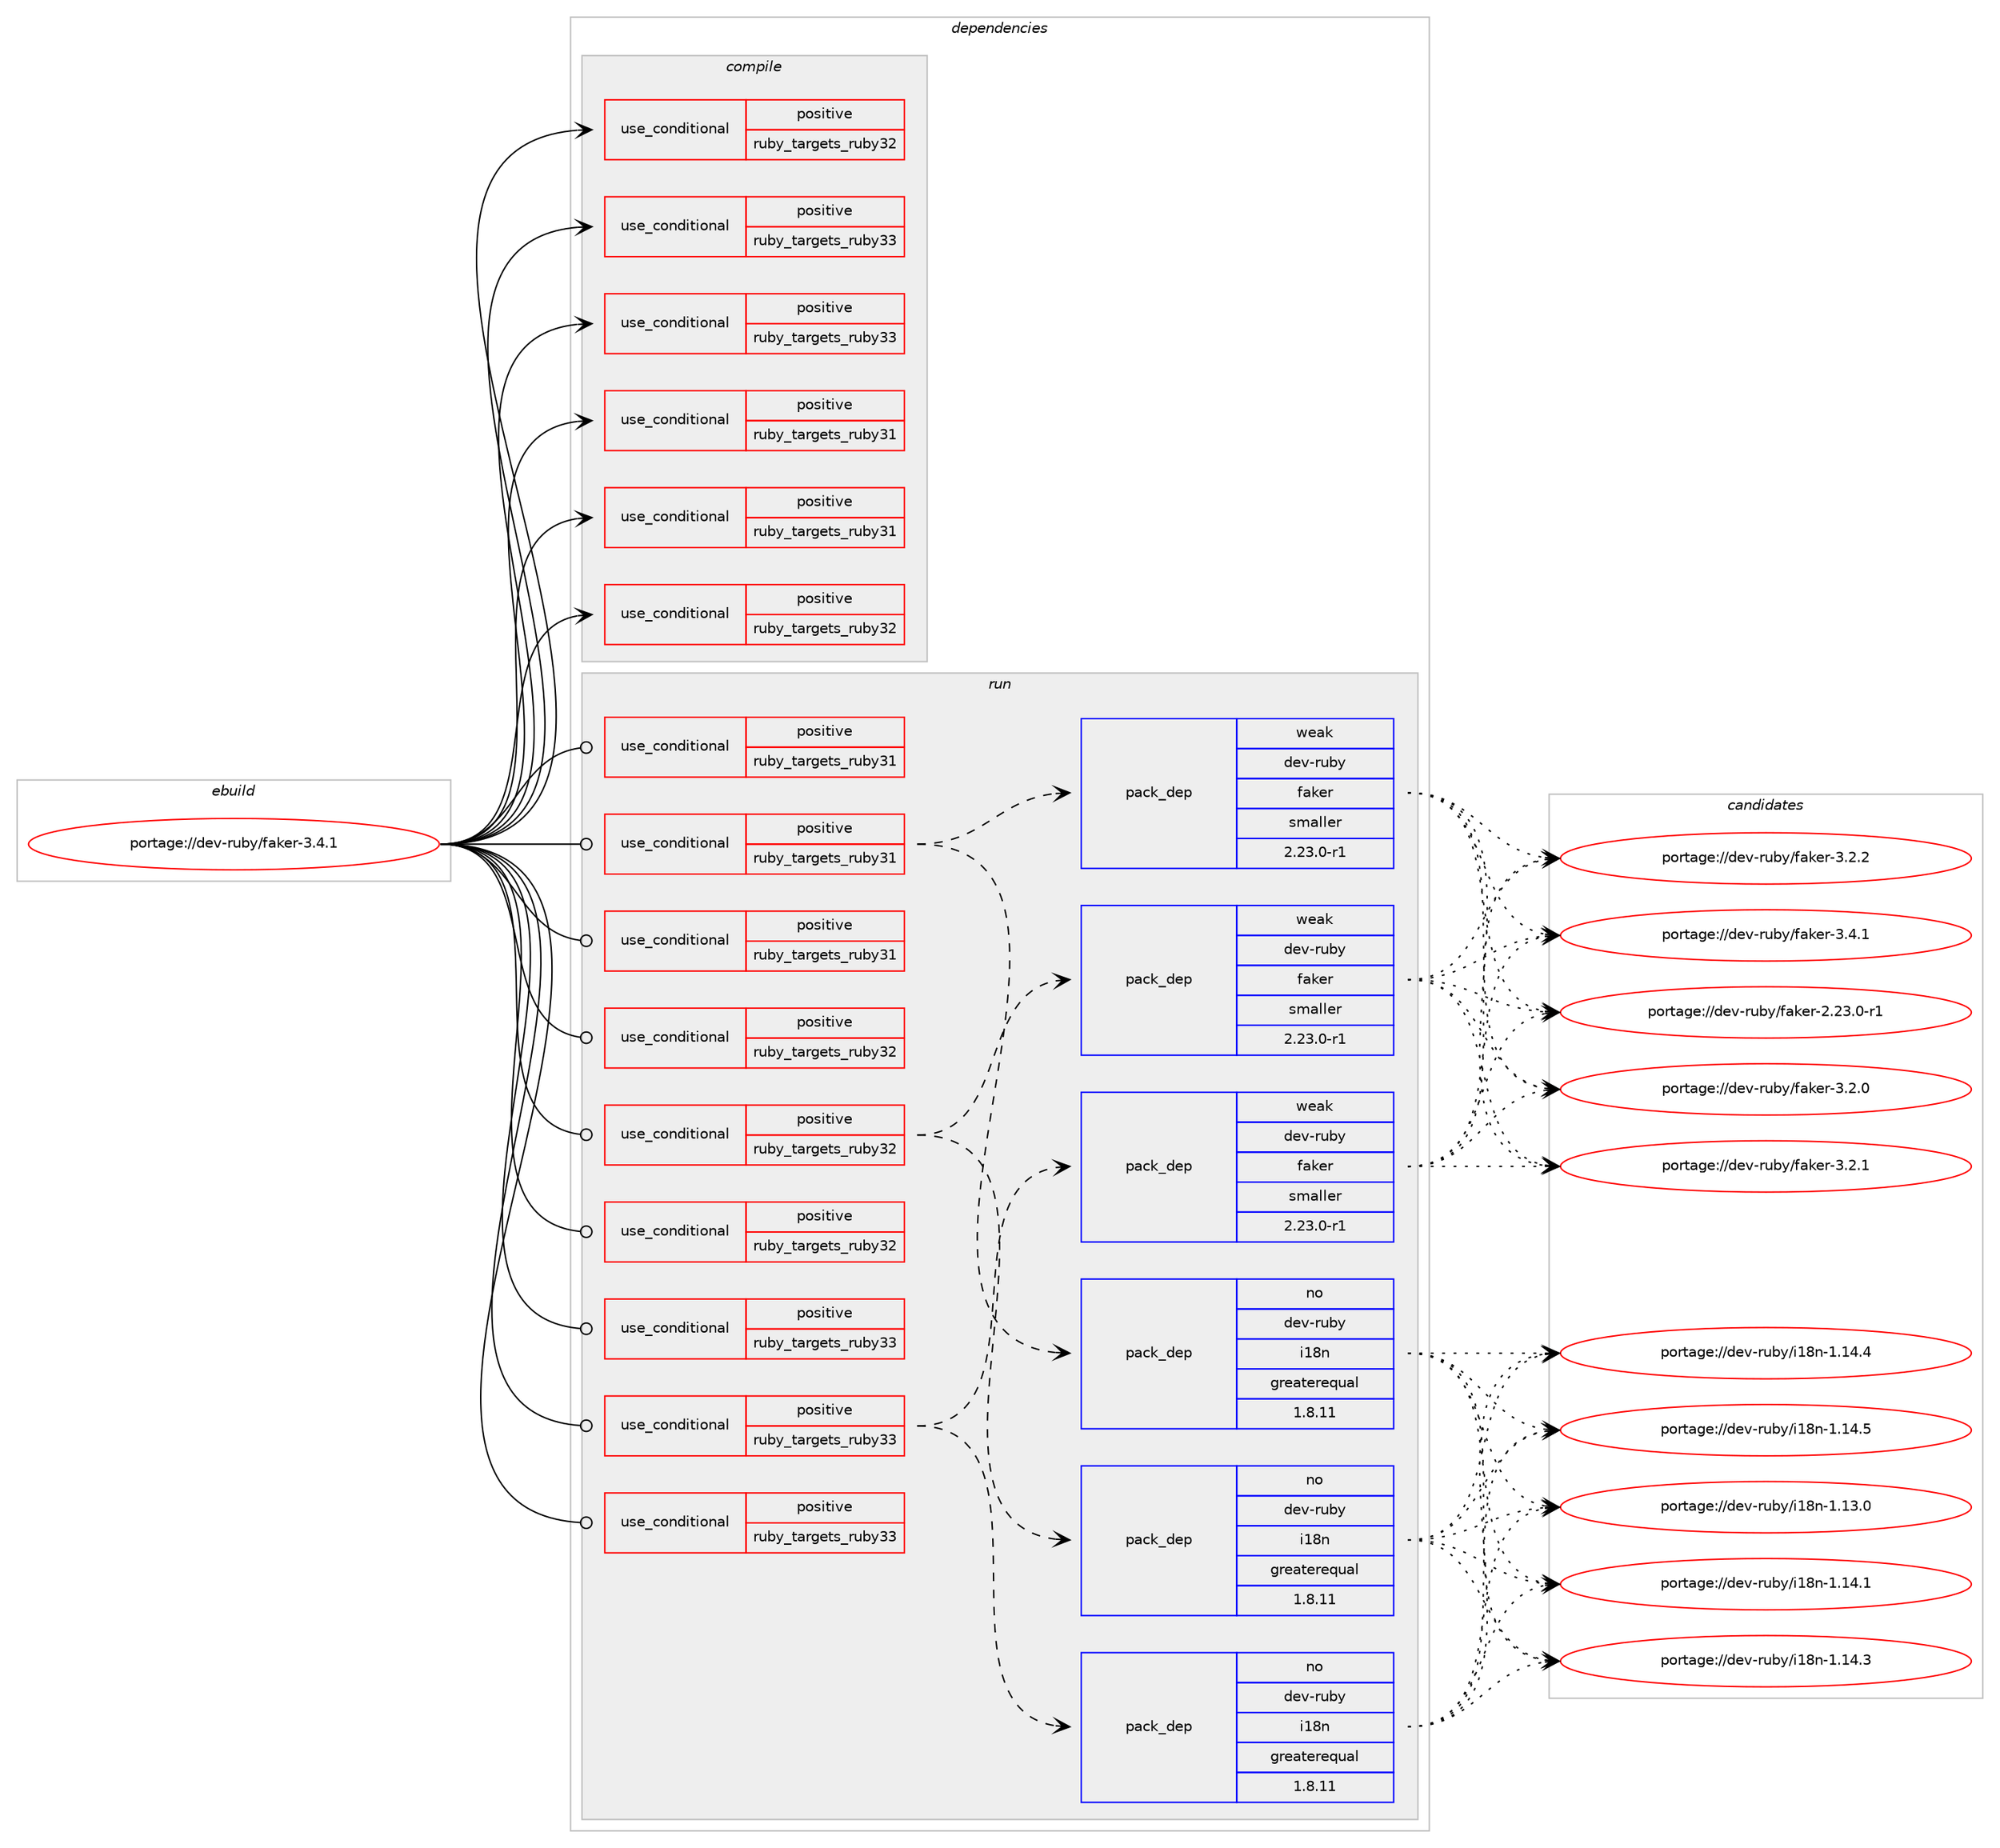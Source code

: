 digraph prolog {

# *************
# Graph options
# *************

newrank=true;
concentrate=true;
compound=true;
graph [rankdir=LR,fontname=Helvetica,fontsize=10,ranksep=1.5];#, ranksep=2.5, nodesep=0.2];
edge  [arrowhead=vee];
node  [fontname=Helvetica,fontsize=10];

# **********
# The ebuild
# **********

subgraph cluster_leftcol {
color=gray;
rank=same;
label=<<i>ebuild</i>>;
id [label="portage://dev-ruby/faker-3.4.1", color=red, width=4, href="../dev-ruby/faker-3.4.1.svg"];
}

# ****************
# The dependencies
# ****************

subgraph cluster_midcol {
color=gray;
label=<<i>dependencies</i>>;
subgraph cluster_compile {
fillcolor="#eeeeee";
style=filled;
label=<<i>compile</i>>;
subgraph cond46286 {
dependency93398 [label=<<TABLE BORDER="0" CELLBORDER="1" CELLSPACING="0" CELLPADDING="4"><TR><TD ROWSPAN="3" CELLPADDING="10">use_conditional</TD></TR><TR><TD>positive</TD></TR><TR><TD>ruby_targets_ruby31</TD></TR></TABLE>>, shape=none, color=red];
# *** BEGIN UNKNOWN DEPENDENCY TYPE (TODO) ***
# dependency93398 -> package_dependency(portage://dev-ruby/faker-3.4.1,install,no,dev-lang,ruby,none,[,,],[slot(3.1)],[])
# *** END UNKNOWN DEPENDENCY TYPE (TODO) ***

}
id:e -> dependency93398:w [weight=20,style="solid",arrowhead="vee"];
subgraph cond46287 {
dependency93399 [label=<<TABLE BORDER="0" CELLBORDER="1" CELLSPACING="0" CELLPADDING="4"><TR><TD ROWSPAN="3" CELLPADDING="10">use_conditional</TD></TR><TR><TD>positive</TD></TR><TR><TD>ruby_targets_ruby31</TD></TR></TABLE>>, shape=none, color=red];
# *** BEGIN UNKNOWN DEPENDENCY TYPE (TODO) ***
# dependency93399 -> package_dependency(portage://dev-ruby/faker-3.4.1,install,no,virtual,rubygems,none,[,,],[],[use(enable(ruby_targets_ruby31),negative)])
# *** END UNKNOWN DEPENDENCY TYPE (TODO) ***

}
id:e -> dependency93399:w [weight=20,style="solid",arrowhead="vee"];
subgraph cond46288 {
dependency93400 [label=<<TABLE BORDER="0" CELLBORDER="1" CELLSPACING="0" CELLPADDING="4"><TR><TD ROWSPAN="3" CELLPADDING="10">use_conditional</TD></TR><TR><TD>positive</TD></TR><TR><TD>ruby_targets_ruby32</TD></TR></TABLE>>, shape=none, color=red];
# *** BEGIN UNKNOWN DEPENDENCY TYPE (TODO) ***
# dependency93400 -> package_dependency(portage://dev-ruby/faker-3.4.1,install,no,dev-lang,ruby,none,[,,],[slot(3.2)],[])
# *** END UNKNOWN DEPENDENCY TYPE (TODO) ***

}
id:e -> dependency93400:w [weight=20,style="solid",arrowhead="vee"];
subgraph cond46289 {
dependency93401 [label=<<TABLE BORDER="0" CELLBORDER="1" CELLSPACING="0" CELLPADDING="4"><TR><TD ROWSPAN="3" CELLPADDING="10">use_conditional</TD></TR><TR><TD>positive</TD></TR><TR><TD>ruby_targets_ruby32</TD></TR></TABLE>>, shape=none, color=red];
# *** BEGIN UNKNOWN DEPENDENCY TYPE (TODO) ***
# dependency93401 -> package_dependency(portage://dev-ruby/faker-3.4.1,install,no,virtual,rubygems,none,[,,],[],[use(enable(ruby_targets_ruby32),negative)])
# *** END UNKNOWN DEPENDENCY TYPE (TODO) ***

}
id:e -> dependency93401:w [weight=20,style="solid",arrowhead="vee"];
subgraph cond46290 {
dependency93402 [label=<<TABLE BORDER="0" CELLBORDER="1" CELLSPACING="0" CELLPADDING="4"><TR><TD ROWSPAN="3" CELLPADDING="10">use_conditional</TD></TR><TR><TD>positive</TD></TR><TR><TD>ruby_targets_ruby33</TD></TR></TABLE>>, shape=none, color=red];
# *** BEGIN UNKNOWN DEPENDENCY TYPE (TODO) ***
# dependency93402 -> package_dependency(portage://dev-ruby/faker-3.4.1,install,no,dev-lang,ruby,none,[,,],[slot(3.3)],[])
# *** END UNKNOWN DEPENDENCY TYPE (TODO) ***

}
id:e -> dependency93402:w [weight=20,style="solid",arrowhead="vee"];
subgraph cond46291 {
dependency93403 [label=<<TABLE BORDER="0" CELLBORDER="1" CELLSPACING="0" CELLPADDING="4"><TR><TD ROWSPAN="3" CELLPADDING="10">use_conditional</TD></TR><TR><TD>positive</TD></TR><TR><TD>ruby_targets_ruby33</TD></TR></TABLE>>, shape=none, color=red];
# *** BEGIN UNKNOWN DEPENDENCY TYPE (TODO) ***
# dependency93403 -> package_dependency(portage://dev-ruby/faker-3.4.1,install,no,virtual,rubygems,none,[,,],[],[use(enable(ruby_targets_ruby33),negative)])
# *** END UNKNOWN DEPENDENCY TYPE (TODO) ***

}
id:e -> dependency93403:w [weight=20,style="solid",arrowhead="vee"];
}
subgraph cluster_compileandrun {
fillcolor="#eeeeee";
style=filled;
label=<<i>compile and run</i>>;
}
subgraph cluster_run {
fillcolor="#eeeeee";
style=filled;
label=<<i>run</i>>;
subgraph cond46292 {
dependency93404 [label=<<TABLE BORDER="0" CELLBORDER="1" CELLSPACING="0" CELLPADDING="4"><TR><TD ROWSPAN="3" CELLPADDING="10">use_conditional</TD></TR><TR><TD>positive</TD></TR><TR><TD>ruby_targets_ruby31</TD></TR></TABLE>>, shape=none, color=red];
# *** BEGIN UNKNOWN DEPENDENCY TYPE (TODO) ***
# dependency93404 -> package_dependency(portage://dev-ruby/faker-3.4.1,run,no,dev-lang,ruby,none,[,,],[slot(3.1)],[])
# *** END UNKNOWN DEPENDENCY TYPE (TODO) ***

}
id:e -> dependency93404:w [weight=20,style="solid",arrowhead="odot"];
subgraph cond46293 {
dependency93405 [label=<<TABLE BORDER="0" CELLBORDER="1" CELLSPACING="0" CELLPADDING="4"><TR><TD ROWSPAN="3" CELLPADDING="10">use_conditional</TD></TR><TR><TD>positive</TD></TR><TR><TD>ruby_targets_ruby31</TD></TR></TABLE>>, shape=none, color=red];
subgraph pack45829 {
dependency93406 [label=<<TABLE BORDER="0" CELLBORDER="1" CELLSPACING="0" CELLPADDING="4" WIDTH="220"><TR><TD ROWSPAN="6" CELLPADDING="30">pack_dep</TD></TR><TR><TD WIDTH="110">no</TD></TR><TR><TD>dev-ruby</TD></TR><TR><TD>i18n</TD></TR><TR><TD>greaterequal</TD></TR><TR><TD>1.8.11</TD></TR></TABLE>>, shape=none, color=blue];
}
dependency93405:e -> dependency93406:w [weight=20,style="dashed",arrowhead="vee"];
subgraph pack45830 {
dependency93407 [label=<<TABLE BORDER="0" CELLBORDER="1" CELLSPACING="0" CELLPADDING="4" WIDTH="220"><TR><TD ROWSPAN="6" CELLPADDING="30">pack_dep</TD></TR><TR><TD WIDTH="110">weak</TD></TR><TR><TD>dev-ruby</TD></TR><TR><TD>faker</TD></TR><TR><TD>smaller</TD></TR><TR><TD>2.23.0-r1</TD></TR></TABLE>>, shape=none, color=blue];
}
dependency93405:e -> dependency93407:w [weight=20,style="dashed",arrowhead="vee"];
}
id:e -> dependency93405:w [weight=20,style="solid",arrowhead="odot"];
subgraph cond46294 {
dependency93408 [label=<<TABLE BORDER="0" CELLBORDER="1" CELLSPACING="0" CELLPADDING="4"><TR><TD ROWSPAN="3" CELLPADDING="10">use_conditional</TD></TR><TR><TD>positive</TD></TR><TR><TD>ruby_targets_ruby31</TD></TR></TABLE>>, shape=none, color=red];
# *** BEGIN UNKNOWN DEPENDENCY TYPE (TODO) ***
# dependency93408 -> package_dependency(portage://dev-ruby/faker-3.4.1,run,no,virtual,rubygems,none,[,,],[],[use(enable(ruby_targets_ruby31),negative)])
# *** END UNKNOWN DEPENDENCY TYPE (TODO) ***

}
id:e -> dependency93408:w [weight=20,style="solid",arrowhead="odot"];
subgraph cond46295 {
dependency93409 [label=<<TABLE BORDER="0" CELLBORDER="1" CELLSPACING="0" CELLPADDING="4"><TR><TD ROWSPAN="3" CELLPADDING="10">use_conditional</TD></TR><TR><TD>positive</TD></TR><TR><TD>ruby_targets_ruby32</TD></TR></TABLE>>, shape=none, color=red];
# *** BEGIN UNKNOWN DEPENDENCY TYPE (TODO) ***
# dependency93409 -> package_dependency(portage://dev-ruby/faker-3.4.1,run,no,dev-lang,ruby,none,[,,],[slot(3.2)],[])
# *** END UNKNOWN DEPENDENCY TYPE (TODO) ***

}
id:e -> dependency93409:w [weight=20,style="solid",arrowhead="odot"];
subgraph cond46296 {
dependency93410 [label=<<TABLE BORDER="0" CELLBORDER="1" CELLSPACING="0" CELLPADDING="4"><TR><TD ROWSPAN="3" CELLPADDING="10">use_conditional</TD></TR><TR><TD>positive</TD></TR><TR><TD>ruby_targets_ruby32</TD></TR></TABLE>>, shape=none, color=red];
subgraph pack45831 {
dependency93411 [label=<<TABLE BORDER="0" CELLBORDER="1" CELLSPACING="0" CELLPADDING="4" WIDTH="220"><TR><TD ROWSPAN="6" CELLPADDING="30">pack_dep</TD></TR><TR><TD WIDTH="110">no</TD></TR><TR><TD>dev-ruby</TD></TR><TR><TD>i18n</TD></TR><TR><TD>greaterequal</TD></TR><TR><TD>1.8.11</TD></TR></TABLE>>, shape=none, color=blue];
}
dependency93410:e -> dependency93411:w [weight=20,style="dashed",arrowhead="vee"];
subgraph pack45832 {
dependency93412 [label=<<TABLE BORDER="0" CELLBORDER="1" CELLSPACING="0" CELLPADDING="4" WIDTH="220"><TR><TD ROWSPAN="6" CELLPADDING="30">pack_dep</TD></TR><TR><TD WIDTH="110">weak</TD></TR><TR><TD>dev-ruby</TD></TR><TR><TD>faker</TD></TR><TR><TD>smaller</TD></TR><TR><TD>2.23.0-r1</TD></TR></TABLE>>, shape=none, color=blue];
}
dependency93410:e -> dependency93412:w [weight=20,style="dashed",arrowhead="vee"];
}
id:e -> dependency93410:w [weight=20,style="solid",arrowhead="odot"];
subgraph cond46297 {
dependency93413 [label=<<TABLE BORDER="0" CELLBORDER="1" CELLSPACING="0" CELLPADDING="4"><TR><TD ROWSPAN="3" CELLPADDING="10">use_conditional</TD></TR><TR><TD>positive</TD></TR><TR><TD>ruby_targets_ruby32</TD></TR></TABLE>>, shape=none, color=red];
# *** BEGIN UNKNOWN DEPENDENCY TYPE (TODO) ***
# dependency93413 -> package_dependency(portage://dev-ruby/faker-3.4.1,run,no,virtual,rubygems,none,[,,],[],[use(enable(ruby_targets_ruby32),negative)])
# *** END UNKNOWN DEPENDENCY TYPE (TODO) ***

}
id:e -> dependency93413:w [weight=20,style="solid",arrowhead="odot"];
subgraph cond46298 {
dependency93414 [label=<<TABLE BORDER="0" CELLBORDER="1" CELLSPACING="0" CELLPADDING="4"><TR><TD ROWSPAN="3" CELLPADDING="10">use_conditional</TD></TR><TR><TD>positive</TD></TR><TR><TD>ruby_targets_ruby33</TD></TR></TABLE>>, shape=none, color=red];
# *** BEGIN UNKNOWN DEPENDENCY TYPE (TODO) ***
# dependency93414 -> package_dependency(portage://dev-ruby/faker-3.4.1,run,no,dev-lang,ruby,none,[,,],[slot(3.3)],[])
# *** END UNKNOWN DEPENDENCY TYPE (TODO) ***

}
id:e -> dependency93414:w [weight=20,style="solid",arrowhead="odot"];
subgraph cond46299 {
dependency93415 [label=<<TABLE BORDER="0" CELLBORDER="1" CELLSPACING="0" CELLPADDING="4"><TR><TD ROWSPAN="3" CELLPADDING="10">use_conditional</TD></TR><TR><TD>positive</TD></TR><TR><TD>ruby_targets_ruby33</TD></TR></TABLE>>, shape=none, color=red];
subgraph pack45833 {
dependency93416 [label=<<TABLE BORDER="0" CELLBORDER="1" CELLSPACING="0" CELLPADDING="4" WIDTH="220"><TR><TD ROWSPAN="6" CELLPADDING="30">pack_dep</TD></TR><TR><TD WIDTH="110">no</TD></TR><TR><TD>dev-ruby</TD></TR><TR><TD>i18n</TD></TR><TR><TD>greaterequal</TD></TR><TR><TD>1.8.11</TD></TR></TABLE>>, shape=none, color=blue];
}
dependency93415:e -> dependency93416:w [weight=20,style="dashed",arrowhead="vee"];
subgraph pack45834 {
dependency93417 [label=<<TABLE BORDER="0" CELLBORDER="1" CELLSPACING="0" CELLPADDING="4" WIDTH="220"><TR><TD ROWSPAN="6" CELLPADDING="30">pack_dep</TD></TR><TR><TD WIDTH="110">weak</TD></TR><TR><TD>dev-ruby</TD></TR><TR><TD>faker</TD></TR><TR><TD>smaller</TD></TR><TR><TD>2.23.0-r1</TD></TR></TABLE>>, shape=none, color=blue];
}
dependency93415:e -> dependency93417:w [weight=20,style="dashed",arrowhead="vee"];
}
id:e -> dependency93415:w [weight=20,style="solid",arrowhead="odot"];
subgraph cond46300 {
dependency93418 [label=<<TABLE BORDER="0" CELLBORDER="1" CELLSPACING="0" CELLPADDING="4"><TR><TD ROWSPAN="3" CELLPADDING="10">use_conditional</TD></TR><TR><TD>positive</TD></TR><TR><TD>ruby_targets_ruby33</TD></TR></TABLE>>, shape=none, color=red];
# *** BEGIN UNKNOWN DEPENDENCY TYPE (TODO) ***
# dependency93418 -> package_dependency(portage://dev-ruby/faker-3.4.1,run,no,virtual,rubygems,none,[,,],[],[use(enable(ruby_targets_ruby33),negative)])
# *** END UNKNOWN DEPENDENCY TYPE (TODO) ***

}
id:e -> dependency93418:w [weight=20,style="solid",arrowhead="odot"];
}
}

# **************
# The candidates
# **************

subgraph cluster_choices {
rank=same;
color=gray;
label=<<i>candidates</i>>;

subgraph choice45829 {
color=black;
nodesep=1;
choice100101118451141179812147105495611045494649514648 [label="portage://dev-ruby/i18n-1.13.0", color=red, width=4,href="../dev-ruby/i18n-1.13.0.svg"];
choice100101118451141179812147105495611045494649524649 [label="portage://dev-ruby/i18n-1.14.1", color=red, width=4,href="../dev-ruby/i18n-1.14.1.svg"];
choice100101118451141179812147105495611045494649524651 [label="portage://dev-ruby/i18n-1.14.3", color=red, width=4,href="../dev-ruby/i18n-1.14.3.svg"];
choice100101118451141179812147105495611045494649524652 [label="portage://dev-ruby/i18n-1.14.4", color=red, width=4,href="../dev-ruby/i18n-1.14.4.svg"];
choice100101118451141179812147105495611045494649524653 [label="portage://dev-ruby/i18n-1.14.5", color=red, width=4,href="../dev-ruby/i18n-1.14.5.svg"];
dependency93406:e -> choice100101118451141179812147105495611045494649514648:w [style=dotted,weight="100"];
dependency93406:e -> choice100101118451141179812147105495611045494649524649:w [style=dotted,weight="100"];
dependency93406:e -> choice100101118451141179812147105495611045494649524651:w [style=dotted,weight="100"];
dependency93406:e -> choice100101118451141179812147105495611045494649524652:w [style=dotted,weight="100"];
dependency93406:e -> choice100101118451141179812147105495611045494649524653:w [style=dotted,weight="100"];
}
subgraph choice45830 {
color=black;
nodesep=1;
choice10010111845114117981214710297107101114455046505146484511449 [label="portage://dev-ruby/faker-2.23.0-r1", color=red, width=4,href="../dev-ruby/faker-2.23.0-r1.svg"];
choice10010111845114117981214710297107101114455146504648 [label="portage://dev-ruby/faker-3.2.0", color=red, width=4,href="../dev-ruby/faker-3.2.0.svg"];
choice10010111845114117981214710297107101114455146504649 [label="portage://dev-ruby/faker-3.2.1", color=red, width=4,href="../dev-ruby/faker-3.2.1.svg"];
choice10010111845114117981214710297107101114455146504650 [label="portage://dev-ruby/faker-3.2.2", color=red, width=4,href="../dev-ruby/faker-3.2.2.svg"];
choice10010111845114117981214710297107101114455146524649 [label="portage://dev-ruby/faker-3.4.1", color=red, width=4,href="../dev-ruby/faker-3.4.1.svg"];
dependency93407:e -> choice10010111845114117981214710297107101114455046505146484511449:w [style=dotted,weight="100"];
dependency93407:e -> choice10010111845114117981214710297107101114455146504648:w [style=dotted,weight="100"];
dependency93407:e -> choice10010111845114117981214710297107101114455146504649:w [style=dotted,weight="100"];
dependency93407:e -> choice10010111845114117981214710297107101114455146504650:w [style=dotted,weight="100"];
dependency93407:e -> choice10010111845114117981214710297107101114455146524649:w [style=dotted,weight="100"];
}
subgraph choice45831 {
color=black;
nodesep=1;
choice100101118451141179812147105495611045494649514648 [label="portage://dev-ruby/i18n-1.13.0", color=red, width=4,href="../dev-ruby/i18n-1.13.0.svg"];
choice100101118451141179812147105495611045494649524649 [label="portage://dev-ruby/i18n-1.14.1", color=red, width=4,href="../dev-ruby/i18n-1.14.1.svg"];
choice100101118451141179812147105495611045494649524651 [label="portage://dev-ruby/i18n-1.14.3", color=red, width=4,href="../dev-ruby/i18n-1.14.3.svg"];
choice100101118451141179812147105495611045494649524652 [label="portage://dev-ruby/i18n-1.14.4", color=red, width=4,href="../dev-ruby/i18n-1.14.4.svg"];
choice100101118451141179812147105495611045494649524653 [label="portage://dev-ruby/i18n-1.14.5", color=red, width=4,href="../dev-ruby/i18n-1.14.5.svg"];
dependency93411:e -> choice100101118451141179812147105495611045494649514648:w [style=dotted,weight="100"];
dependency93411:e -> choice100101118451141179812147105495611045494649524649:w [style=dotted,weight="100"];
dependency93411:e -> choice100101118451141179812147105495611045494649524651:w [style=dotted,weight="100"];
dependency93411:e -> choice100101118451141179812147105495611045494649524652:w [style=dotted,weight="100"];
dependency93411:e -> choice100101118451141179812147105495611045494649524653:w [style=dotted,weight="100"];
}
subgraph choice45832 {
color=black;
nodesep=1;
choice10010111845114117981214710297107101114455046505146484511449 [label="portage://dev-ruby/faker-2.23.0-r1", color=red, width=4,href="../dev-ruby/faker-2.23.0-r1.svg"];
choice10010111845114117981214710297107101114455146504648 [label="portage://dev-ruby/faker-3.2.0", color=red, width=4,href="../dev-ruby/faker-3.2.0.svg"];
choice10010111845114117981214710297107101114455146504649 [label="portage://dev-ruby/faker-3.2.1", color=red, width=4,href="../dev-ruby/faker-3.2.1.svg"];
choice10010111845114117981214710297107101114455146504650 [label="portage://dev-ruby/faker-3.2.2", color=red, width=4,href="../dev-ruby/faker-3.2.2.svg"];
choice10010111845114117981214710297107101114455146524649 [label="portage://dev-ruby/faker-3.4.1", color=red, width=4,href="../dev-ruby/faker-3.4.1.svg"];
dependency93412:e -> choice10010111845114117981214710297107101114455046505146484511449:w [style=dotted,weight="100"];
dependency93412:e -> choice10010111845114117981214710297107101114455146504648:w [style=dotted,weight="100"];
dependency93412:e -> choice10010111845114117981214710297107101114455146504649:w [style=dotted,weight="100"];
dependency93412:e -> choice10010111845114117981214710297107101114455146504650:w [style=dotted,weight="100"];
dependency93412:e -> choice10010111845114117981214710297107101114455146524649:w [style=dotted,weight="100"];
}
subgraph choice45833 {
color=black;
nodesep=1;
choice100101118451141179812147105495611045494649514648 [label="portage://dev-ruby/i18n-1.13.0", color=red, width=4,href="../dev-ruby/i18n-1.13.0.svg"];
choice100101118451141179812147105495611045494649524649 [label="portage://dev-ruby/i18n-1.14.1", color=red, width=4,href="../dev-ruby/i18n-1.14.1.svg"];
choice100101118451141179812147105495611045494649524651 [label="portage://dev-ruby/i18n-1.14.3", color=red, width=4,href="../dev-ruby/i18n-1.14.3.svg"];
choice100101118451141179812147105495611045494649524652 [label="portage://dev-ruby/i18n-1.14.4", color=red, width=4,href="../dev-ruby/i18n-1.14.4.svg"];
choice100101118451141179812147105495611045494649524653 [label="portage://dev-ruby/i18n-1.14.5", color=red, width=4,href="../dev-ruby/i18n-1.14.5.svg"];
dependency93416:e -> choice100101118451141179812147105495611045494649514648:w [style=dotted,weight="100"];
dependency93416:e -> choice100101118451141179812147105495611045494649524649:w [style=dotted,weight="100"];
dependency93416:e -> choice100101118451141179812147105495611045494649524651:w [style=dotted,weight="100"];
dependency93416:e -> choice100101118451141179812147105495611045494649524652:w [style=dotted,weight="100"];
dependency93416:e -> choice100101118451141179812147105495611045494649524653:w [style=dotted,weight="100"];
}
subgraph choice45834 {
color=black;
nodesep=1;
choice10010111845114117981214710297107101114455046505146484511449 [label="portage://dev-ruby/faker-2.23.0-r1", color=red, width=4,href="../dev-ruby/faker-2.23.0-r1.svg"];
choice10010111845114117981214710297107101114455146504648 [label="portage://dev-ruby/faker-3.2.0", color=red, width=4,href="../dev-ruby/faker-3.2.0.svg"];
choice10010111845114117981214710297107101114455146504649 [label="portage://dev-ruby/faker-3.2.1", color=red, width=4,href="../dev-ruby/faker-3.2.1.svg"];
choice10010111845114117981214710297107101114455146504650 [label="portage://dev-ruby/faker-3.2.2", color=red, width=4,href="../dev-ruby/faker-3.2.2.svg"];
choice10010111845114117981214710297107101114455146524649 [label="portage://dev-ruby/faker-3.4.1", color=red, width=4,href="../dev-ruby/faker-3.4.1.svg"];
dependency93417:e -> choice10010111845114117981214710297107101114455046505146484511449:w [style=dotted,weight="100"];
dependency93417:e -> choice10010111845114117981214710297107101114455146504648:w [style=dotted,weight="100"];
dependency93417:e -> choice10010111845114117981214710297107101114455146504649:w [style=dotted,weight="100"];
dependency93417:e -> choice10010111845114117981214710297107101114455146504650:w [style=dotted,weight="100"];
dependency93417:e -> choice10010111845114117981214710297107101114455146524649:w [style=dotted,weight="100"];
}
}

}
